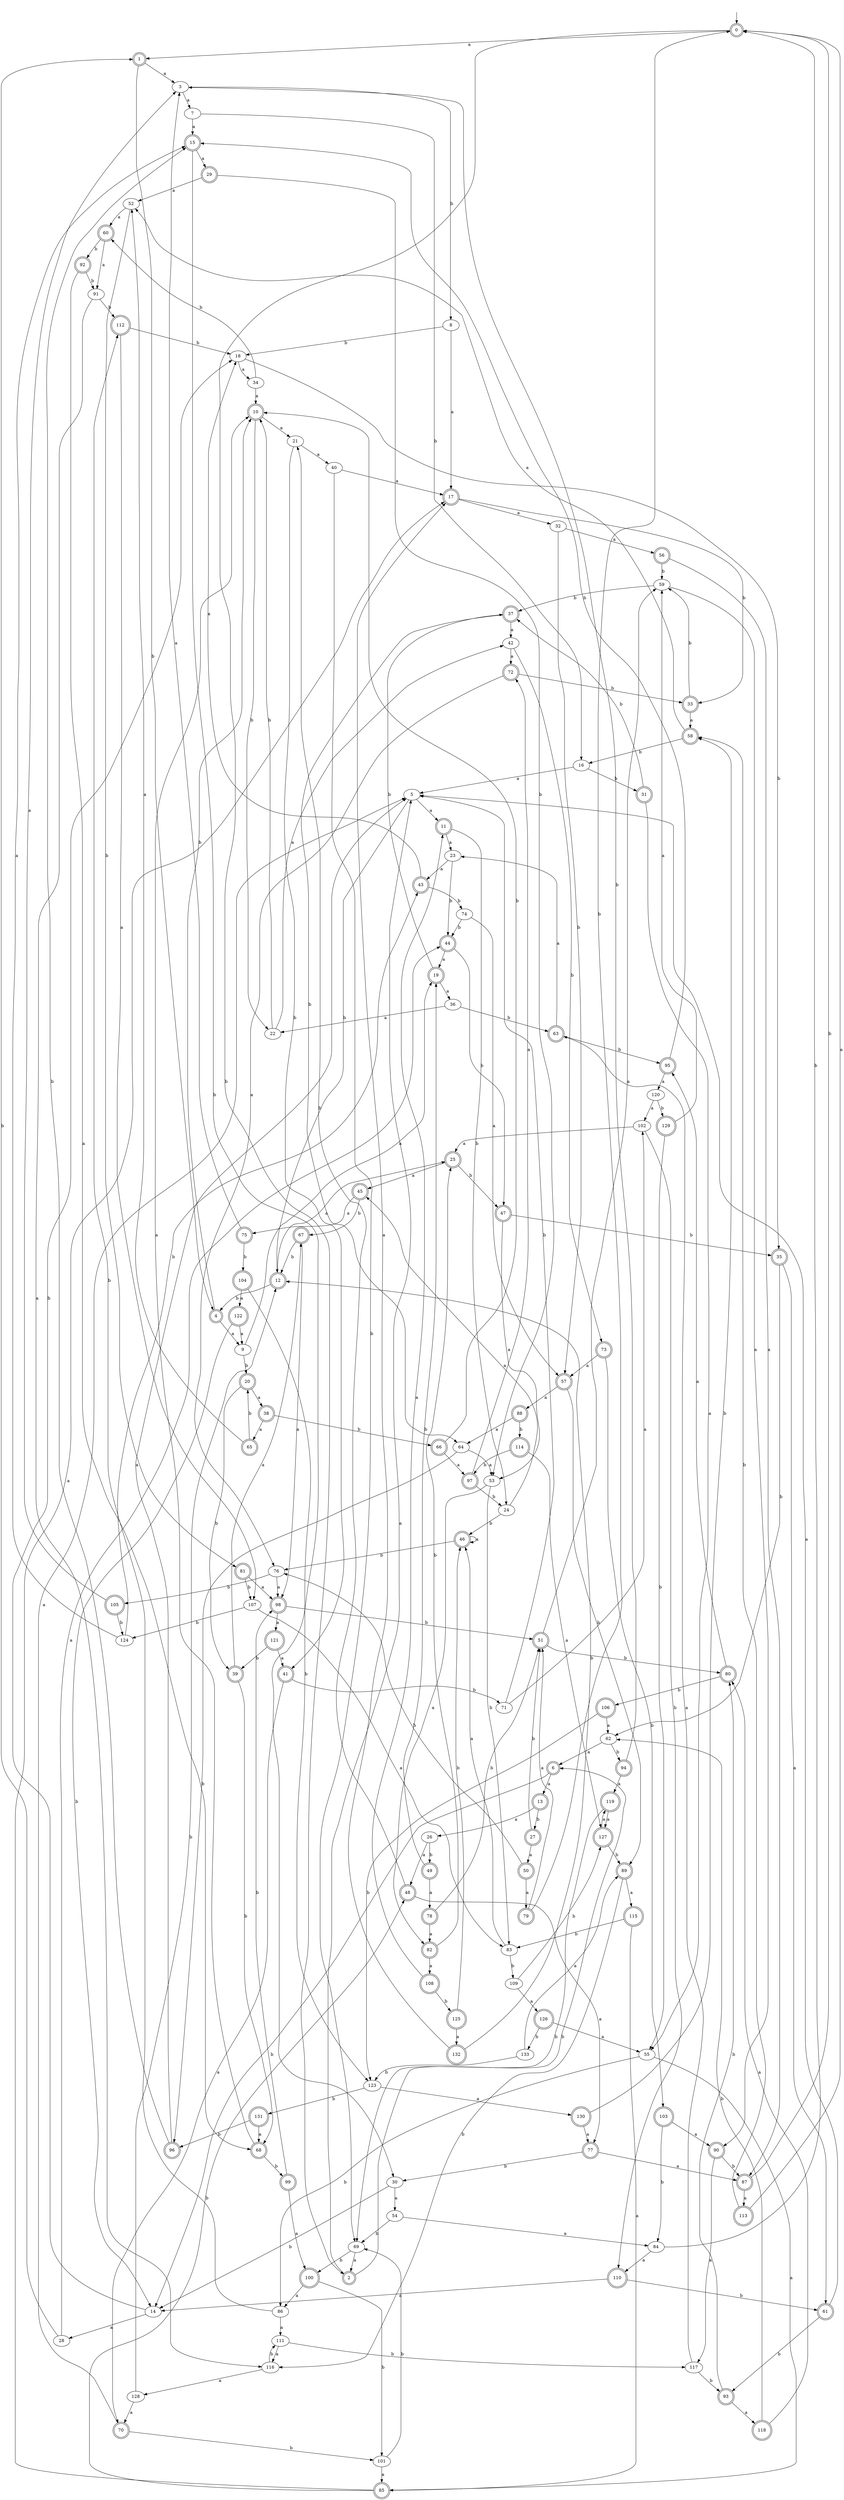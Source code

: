 digraph RandomDFA {
  __start0 [label="", shape=none];
  __start0 -> 0 [label=""];
  0 [shape=circle] [shape=doublecircle]
  0 -> 1 [label="a"]
  0 -> 2 [label="b"]
  1 [shape=doublecircle]
  1 -> 3 [label="a"]
  1 -> 4 [label="b"]
  2 [shape=doublecircle]
  2 -> 5 [label="a"]
  2 -> 6 [label="b"]
  3
  3 -> 7 [label="a"]
  3 -> 8 [label="b"]
  4 [shape=doublecircle]
  4 -> 9 [label="a"]
  4 -> 10 [label="b"]
  5
  5 -> 11 [label="a"]
  5 -> 12 [label="b"]
  6 [shape=doublecircle]
  6 -> 13 [label="a"]
  6 -> 14 [label="b"]
  7
  7 -> 15 [label="a"]
  7 -> 16 [label="b"]
  8
  8 -> 17 [label="a"]
  8 -> 18 [label="b"]
  9
  9 -> 19 [label="a"]
  9 -> 20 [label="b"]
  10 [shape=doublecircle]
  10 -> 21 [label="a"]
  10 -> 22 [label="b"]
  11 [shape=doublecircle]
  11 -> 23 [label="a"]
  11 -> 24 [label="b"]
  12 [shape=doublecircle]
  12 -> 25 [label="a"]
  12 -> 4 [label="b"]
  13 [shape=doublecircle]
  13 -> 26 [label="a"]
  13 -> 27 [label="b"]
  14
  14 -> 28 [label="a"]
  14 -> 18 [label="b"]
  15 [shape=doublecircle]
  15 -> 29 [label="a"]
  15 -> 30 [label="b"]
  16
  16 -> 5 [label="a"]
  16 -> 31 [label="b"]
  17 [shape=doublecircle]
  17 -> 32 [label="a"]
  17 -> 33 [label="b"]
  18
  18 -> 34 [label="a"]
  18 -> 35 [label="b"]
  19 [shape=doublecircle]
  19 -> 36 [label="a"]
  19 -> 37 [label="b"]
  20 [shape=doublecircle]
  20 -> 38 [label="a"]
  20 -> 39 [label="b"]
  21
  21 -> 40 [label="a"]
  21 -> 41 [label="b"]
  22
  22 -> 42 [label="a"]
  22 -> 10 [label="b"]
  23
  23 -> 43 [label="a"]
  23 -> 44 [label="b"]
  24
  24 -> 45 [label="a"]
  24 -> 46 [label="b"]
  25 [shape=doublecircle]
  25 -> 45 [label="a"]
  25 -> 47 [label="b"]
  26
  26 -> 48 [label="a"]
  26 -> 49 [label="b"]
  27 [shape=doublecircle]
  27 -> 50 [label="a"]
  27 -> 51 [label="b"]
  28
  28 -> 44 [label="a"]
  28 -> 1 [label="b"]
  29 [shape=doublecircle]
  29 -> 52 [label="a"]
  29 -> 53 [label="b"]
  30
  30 -> 54 [label="a"]
  30 -> 14 [label="b"]
  31 [shape=doublecircle]
  31 -> 55 [label="a"]
  31 -> 37 [label="b"]
  32
  32 -> 56 [label="a"]
  32 -> 57 [label="b"]
  33 [shape=doublecircle]
  33 -> 58 [label="a"]
  33 -> 59 [label="b"]
  34
  34 -> 10 [label="a"]
  34 -> 60 [label="b"]
  35 [shape=doublecircle]
  35 -> 61 [label="a"]
  35 -> 62 [label="b"]
  36
  36 -> 22 [label="a"]
  36 -> 63 [label="b"]
  37 [shape=doublecircle]
  37 -> 42 [label="a"]
  37 -> 64 [label="b"]
  38 [shape=doublecircle]
  38 -> 65 [label="a"]
  38 -> 66 [label="b"]
  39 [shape=doublecircle]
  39 -> 67 [label="a"]
  39 -> 68 [label="b"]
  40
  40 -> 17 [label="a"]
  40 -> 69 [label="b"]
  41 [shape=doublecircle]
  41 -> 70 [label="a"]
  41 -> 71 [label="b"]
  42
  42 -> 72 [label="a"]
  42 -> 73 [label="b"]
  43 [shape=doublecircle]
  43 -> 18 [label="a"]
  43 -> 74 [label="b"]
  44 [shape=doublecircle]
  44 -> 19 [label="a"]
  44 -> 47 [label="b"]
  45 [shape=doublecircle]
  45 -> 75 [label="a"]
  45 -> 67 [label="b"]
  46 [shape=doublecircle]
  46 -> 46 [label="a"]
  46 -> 76 [label="b"]
  47 [shape=doublecircle]
  47 -> 53 [label="a"]
  47 -> 35 [label="b"]
  48 [shape=doublecircle]
  48 -> 77 [label="a"]
  48 -> 21 [label="b"]
  49 [shape=doublecircle]
  49 -> 78 [label="a"]
  49 -> 19 [label="b"]
  50 [shape=doublecircle]
  50 -> 79 [label="a"]
  50 -> 76 [label="b"]
  51 [shape=doublecircle]
  51 -> 59 [label="a"]
  51 -> 80 [label="b"]
  52
  52 -> 60 [label="a"]
  52 -> 81 [label="b"]
  53
  53 -> 82 [label="a"]
  53 -> 83 [label="b"]
  54
  54 -> 84 [label="a"]
  54 -> 69 [label="b"]
  55
  55 -> 85 [label="a"]
  55 -> 86 [label="b"]
  56 [shape=doublecircle]
  56 -> 87 [label="a"]
  56 -> 59 [label="b"]
  57 [shape=doublecircle]
  57 -> 88 [label="a"]
  57 -> 89 [label="b"]
  58 [shape=doublecircle]
  58 -> 52 [label="a"]
  58 -> 16 [label="b"]
  59
  59 -> 90 [label="a"]
  59 -> 37 [label="b"]
  60 [shape=doublecircle]
  60 -> 91 [label="a"]
  60 -> 92 [label="b"]
  61 [shape=doublecircle]
  61 -> 5 [label="a"]
  61 -> 93 [label="b"]
  62
  62 -> 6 [label="a"]
  62 -> 94 [label="b"]
  63 [shape=doublecircle]
  63 -> 23 [label="a"]
  63 -> 95 [label="b"]
  64
  64 -> 53 [label="a"]
  64 -> 96 [label="b"]
  65 [shape=doublecircle]
  65 -> 52 [label="a"]
  65 -> 20 [label="b"]
  66 [shape=doublecircle]
  66 -> 97 [label="a"]
  66 -> 10 [label="b"]
  67 [shape=doublecircle]
  67 -> 98 [label="a"]
  67 -> 12 [label="b"]
  68 [shape=doublecircle]
  68 -> 10 [label="a"]
  68 -> 99 [label="b"]
  69
  69 -> 2 [label="a"]
  69 -> 100 [label="b"]
  70 [shape=doublecircle]
  70 -> 5 [label="a"]
  70 -> 101 [label="b"]
  71
  71 -> 102 [label="a"]
  71 -> 5 [label="b"]
  72 [shape=doublecircle]
  72 -> 76 [label="a"]
  72 -> 33 [label="b"]
  73 [shape=doublecircle]
  73 -> 57 [label="a"]
  73 -> 103 [label="b"]
  74
  74 -> 57 [label="a"]
  74 -> 44 [label="b"]
  75 [shape=doublecircle]
  75 -> 3 [label="a"]
  75 -> 104 [label="b"]
  76
  76 -> 98 [label="a"]
  76 -> 105 [label="b"]
  77 [shape=doublecircle]
  77 -> 87 [label="a"]
  77 -> 30 [label="b"]
  78 [shape=doublecircle]
  78 -> 82 [label="a"]
  78 -> 51 [label="b"]
  79 [shape=doublecircle]
  79 -> 51 [label="a"]
  79 -> 0 [label="b"]
  80 [shape=doublecircle]
  80 -> 95 [label="a"]
  80 -> 106 [label="b"]
  81 [shape=doublecircle]
  81 -> 98 [label="a"]
  81 -> 107 [label="b"]
  82 [shape=doublecircle]
  82 -> 108 [label="a"]
  82 -> 25 [label="b"]
  83
  83 -> 46 [label="a"]
  83 -> 109 [label="b"]
  84
  84 -> 110 [label="a"]
  84 -> 0 [label="b"]
  85 [shape=doublecircle]
  85 -> 17 [label="a"]
  85 -> 48 [label="b"]
  86
  86 -> 111 [label="a"]
  86 -> 112 [label="b"]
  87 [shape=doublecircle]
  87 -> 113 [label="a"]
  87 -> 0 [label="b"]
  88 [shape=doublecircle]
  88 -> 64 [label="a"]
  88 -> 114 [label="b"]
  89 [shape=doublecircle]
  89 -> 115 [label="a"]
  89 -> 116 [label="b"]
  90 [shape=doublecircle]
  90 -> 117 [label="a"]
  90 -> 87 [label="b"]
  91
  91 -> 116 [label="a"]
  91 -> 112 [label="b"]
  92 [shape=doublecircle]
  92 -> 68 [label="a"]
  92 -> 91 [label="b"]
  93 [shape=doublecircle]
  93 -> 118 [label="a"]
  93 -> 80 [label="b"]
  94 [shape=doublecircle]
  94 -> 119 [label="a"]
  94 -> 3 [label="b"]
  95 [shape=doublecircle]
  95 -> 120 [label="a"]
  95 -> 15 [label="b"]
  96 [shape=doublecircle]
  96 -> 5 [label="a"]
  96 -> 15 [label="b"]
  97 [shape=doublecircle]
  97 -> 72 [label="a"]
  97 -> 24 [label="b"]
  98 [shape=doublecircle]
  98 -> 121 [label="a"]
  98 -> 51 [label="b"]
  99 [shape=doublecircle]
  99 -> 100 [label="a"]
  99 -> 98 [label="b"]
  100 [shape=doublecircle]
  100 -> 86 [label="a"]
  100 -> 101 [label="b"]
  101
  101 -> 85 [label="a"]
  101 -> 69 [label="b"]
  102
  102 -> 25 [label="a"]
  102 -> 110 [label="b"]
  103 [shape=doublecircle]
  103 -> 90 [label="a"]
  103 -> 84 [label="b"]
  104 [shape=doublecircle]
  104 -> 122 [label="a"]
  104 -> 123 [label="b"]
  105 [shape=doublecircle]
  105 -> 3 [label="a"]
  105 -> 124 [label="b"]
  106 [shape=doublecircle]
  106 -> 62 [label="a"]
  106 -> 123 [label="b"]
  107
  107 -> 83 [label="a"]
  107 -> 124 [label="b"]
  108 [shape=doublecircle]
  108 -> 11 [label="a"]
  108 -> 125 [label="b"]
  109
  109 -> 126 [label="a"]
  109 -> 127 [label="b"]
  110 [shape=doublecircle]
  110 -> 14 [label="a"]
  110 -> 61 [label="b"]
  111
  111 -> 116 [label="a"]
  111 -> 117 [label="b"]
  112 [shape=doublecircle]
  112 -> 107 [label="a"]
  112 -> 18 [label="b"]
  113 [shape=doublecircle]
  113 -> 0 [label="a"]
  113 -> 58 [label="b"]
  114 [shape=doublecircle]
  114 -> 127 [label="a"]
  114 -> 97 [label="b"]
  115 [shape=doublecircle]
  115 -> 85 [label="a"]
  115 -> 83 [label="b"]
  116
  116 -> 128 [label="a"]
  116 -> 111 [label="b"]
  117
  117 -> 63 [label="a"]
  117 -> 93 [label="b"]
  118 [shape=doublecircle]
  118 -> 80 [label="a"]
  118 -> 62 [label="b"]
  119 [shape=doublecircle]
  119 -> 127 [label="a"]
  119 -> 69 [label="b"]
  120
  120 -> 102 [label="a"]
  120 -> 129 [label="b"]
  121 [shape=doublecircle]
  121 -> 41 [label="a"]
  121 -> 39 [label="b"]
  122 [shape=doublecircle]
  122 -> 9 [label="a"]
  122 -> 14 [label="b"]
  123
  123 -> 130 [label="a"]
  123 -> 131 [label="b"]
  124
  124 -> 15 [label="a"]
  124 -> 43 [label="b"]
  125 [shape=doublecircle]
  125 -> 132 [label="a"]
  125 -> 46 [label="b"]
  126 [shape=doublecircle]
  126 -> 55 [label="a"]
  126 -> 133 [label="b"]
  127 [shape=doublecircle]
  127 -> 119 [label="a"]
  127 -> 89 [label="b"]
  128
  128 -> 70 [label="a"]
  128 -> 12 [label="b"]
  129 [shape=doublecircle]
  129 -> 59 [label="a"]
  129 -> 55 [label="b"]
  130 [shape=doublecircle]
  130 -> 77 [label="a"]
  130 -> 58 [label="b"]
  131 [shape=doublecircle]
  131 -> 68 [label="a"]
  131 -> 96 [label="b"]
  132 [shape=doublecircle]
  132 -> 17 [label="a"]
  132 -> 12 [label="b"]
  133
  133 -> 89 [label="a"]
  133 -> 123 [label="b"]
}
